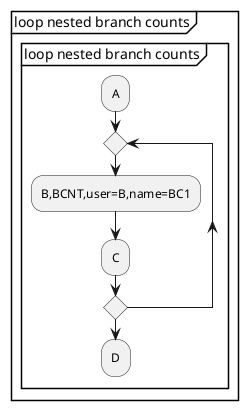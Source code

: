 @startuml
    partition "loop nested branch counts" {
        group "loop nested branch counts"
            :A;
            repeat 
                :B,BCNT,user=B,name=BC1;
                :C;
            repeat while 
            :D;
        end group
    }
@enduml